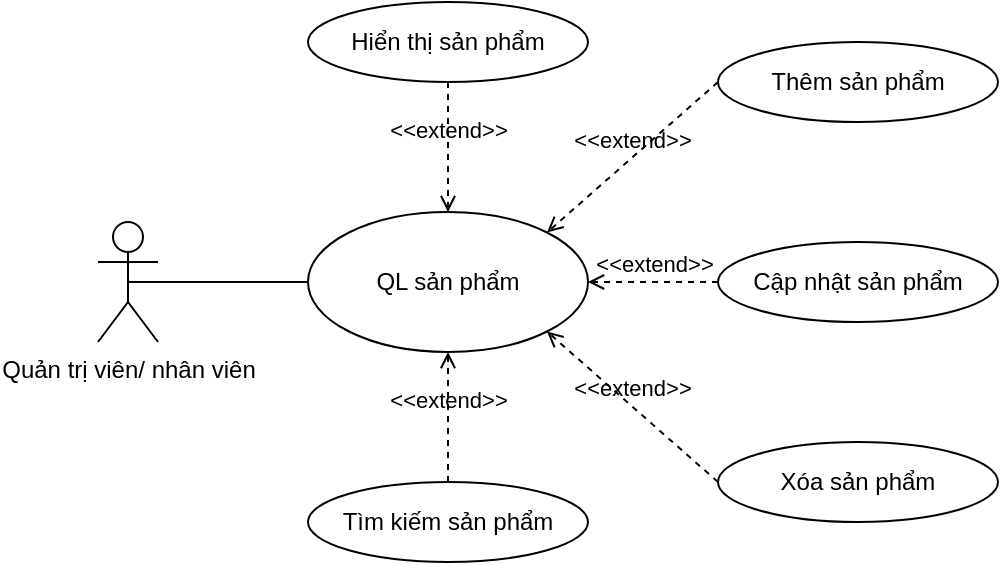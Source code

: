 <mxfile version="22.1.3" type="device">
  <diagram name="Page-1" id="YXqaJm2Md2Zm6nVxV8ni">
    <mxGraphModel dx="872" dy="465" grid="1" gridSize="10" guides="1" tooltips="1" connect="1" arrows="1" fold="1" page="1" pageScale="1" pageWidth="850" pageHeight="1100" math="0" shadow="0">
      <root>
        <mxCell id="0" />
        <mxCell id="1" parent="0" />
        <mxCell id="4hQryS70XSNefBxvK8gH-1" value="Quản trị viên/ nhân viên" style="shape=umlActor;verticalLabelPosition=bottom;verticalAlign=top;html=1;" parent="1" vertex="1">
          <mxGeometry x="180" y="190" width="30" height="60" as="geometry" />
        </mxCell>
        <mxCell id="4hQryS70XSNefBxvK8gH-2" value="QL sản phẩm" style="ellipse;whiteSpace=wrap;html=1;" parent="1" vertex="1">
          <mxGeometry x="285" y="185" width="140" height="70" as="geometry" />
        </mxCell>
        <mxCell id="4hQryS70XSNefBxvK8gH-4" value="Thêm sản phẩm" style="ellipse;whiteSpace=wrap;html=1;" parent="1" vertex="1">
          <mxGeometry x="490" y="100" width="140" height="40" as="geometry" />
        </mxCell>
        <mxCell id="4hQryS70XSNefBxvK8gH-5" value="Xóa sản phẩm" style="ellipse;whiteSpace=wrap;html=1;" parent="1" vertex="1">
          <mxGeometry x="490" y="300" width="140" height="40" as="geometry" />
        </mxCell>
        <mxCell id="4hQryS70XSNefBxvK8gH-6" value="Cập nhật sản phẩm" style="ellipse;whiteSpace=wrap;html=1;" parent="1" vertex="1">
          <mxGeometry x="490" y="200" width="140" height="40" as="geometry" />
        </mxCell>
        <mxCell id="4hQryS70XSNefBxvK8gH-7" value="&amp;lt;&amp;lt;extend&amp;gt;&amp;gt;" style="html=1;verticalAlign=bottom;labelBackgroundColor=none;endArrow=open;endFill=0;dashed=1;rounded=0;entryX=1;entryY=0;entryDx=0;entryDy=0;exitX=0;exitY=0.5;exitDx=0;exitDy=0;" parent="1" source="4hQryS70XSNefBxvK8gH-4" target="4hQryS70XSNefBxvK8gH-2" edge="1">
          <mxGeometry width="160" relative="1" as="geometry">
            <mxPoint x="530" y="180" as="sourcePoint" />
            <mxPoint x="500" y="260" as="targetPoint" />
          </mxGeometry>
        </mxCell>
        <mxCell id="4hQryS70XSNefBxvK8gH-8" value="&amp;lt;&amp;lt;extend&amp;gt;&amp;gt;" style="html=1;verticalAlign=bottom;labelBackgroundColor=none;endArrow=open;endFill=0;dashed=1;rounded=0;entryX=1;entryY=0.5;entryDx=0;entryDy=0;exitX=0;exitY=0.5;exitDx=0;exitDy=0;" parent="1" source="4hQryS70XSNefBxvK8gH-6" target="4hQryS70XSNefBxvK8gH-2" edge="1">
          <mxGeometry width="160" relative="1" as="geometry">
            <mxPoint x="500" y="170" as="sourcePoint" />
            <mxPoint x="490" y="130" as="targetPoint" />
          </mxGeometry>
        </mxCell>
        <mxCell id="4hQryS70XSNefBxvK8gH-9" value="&amp;lt;&amp;lt;extend&amp;gt;&amp;gt;" style="html=1;verticalAlign=bottom;labelBackgroundColor=none;endArrow=open;endFill=0;dashed=1;rounded=0;entryX=1;entryY=1;entryDx=0;entryDy=0;exitX=0;exitY=0.5;exitDx=0;exitDy=0;" parent="1" source="4hQryS70XSNefBxvK8gH-5" target="4hQryS70XSNefBxvK8gH-2" edge="1">
          <mxGeometry width="160" relative="1" as="geometry">
            <mxPoint x="470" y="400" as="sourcePoint" />
            <mxPoint x="500" y="140" as="targetPoint" />
          </mxGeometry>
        </mxCell>
        <mxCell id="4hQryS70XSNefBxvK8gH-11" value="" style="endArrow=none;html=1;rounded=0;exitX=0.5;exitY=0.5;exitDx=0;exitDy=0;exitPerimeter=0;entryX=0;entryY=0.5;entryDx=0;entryDy=0;" parent="1" source="4hQryS70XSNefBxvK8gH-1" target="4hQryS70XSNefBxvK8gH-2" edge="1">
          <mxGeometry width="50" height="50" relative="1" as="geometry">
            <mxPoint x="400" y="270" as="sourcePoint" />
            <mxPoint x="280" y="220" as="targetPoint" />
          </mxGeometry>
        </mxCell>
        <mxCell id="4hQryS70XSNefBxvK8gH-12" value="Tìm kiếm sản phẩm" style="ellipse;whiteSpace=wrap;html=1;" parent="1" vertex="1">
          <mxGeometry x="285" y="320" width="140" height="40" as="geometry" />
        </mxCell>
        <mxCell id="4hQryS70XSNefBxvK8gH-13" value="&amp;lt;&amp;lt;extend&amp;gt;&amp;gt;" style="html=1;verticalAlign=bottom;labelBackgroundColor=none;endArrow=open;endFill=0;dashed=1;rounded=0;entryX=0.5;entryY=1;entryDx=0;entryDy=0;exitX=0.5;exitY=0;exitDx=0;exitDy=0;" parent="1" source="4hQryS70XSNefBxvK8gH-12" target="4hQryS70XSNefBxvK8gH-2" edge="1">
          <mxGeometry width="160" relative="1" as="geometry">
            <mxPoint x="500" y="330" as="sourcePoint" />
            <mxPoint x="414" y="255" as="targetPoint" />
          </mxGeometry>
        </mxCell>
        <mxCell id="kfPP8Yghr7yS9V7fds1o-3" value="Hiển thị sản phẩm" style="ellipse;whiteSpace=wrap;html=1;" vertex="1" parent="1">
          <mxGeometry x="285" y="80" width="140" height="40" as="geometry" />
        </mxCell>
        <mxCell id="kfPP8Yghr7yS9V7fds1o-4" value="&amp;lt;&amp;lt;extend&amp;gt;&amp;gt;" style="html=1;verticalAlign=bottom;labelBackgroundColor=none;endArrow=open;endFill=0;dashed=1;rounded=0;entryX=0.5;entryY=0;entryDx=0;entryDy=0;exitX=0.5;exitY=1;exitDx=0;exitDy=0;" edge="1" parent="1" source="kfPP8Yghr7yS9V7fds1o-3" target="4hQryS70XSNefBxvK8gH-2">
          <mxGeometry width="160" relative="1" as="geometry">
            <mxPoint x="415.5" y="100" as="sourcePoint" />
            <mxPoint x="329.5" y="175" as="targetPoint" />
          </mxGeometry>
        </mxCell>
      </root>
    </mxGraphModel>
  </diagram>
</mxfile>
